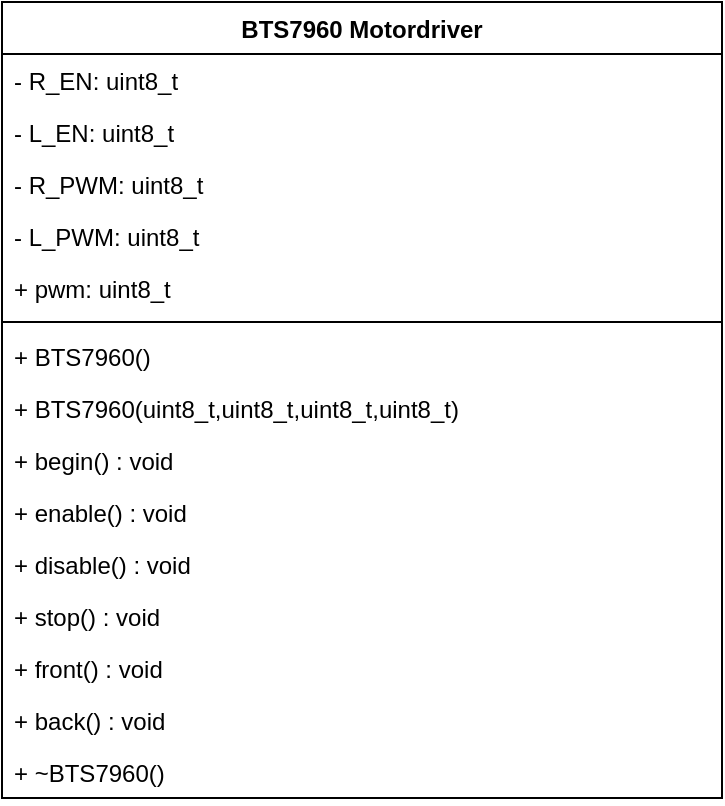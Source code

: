 <mxfile version="20.8.3" type="device"><diagram id="a71T-juBMoafBvRGee85" name="Page-1"><mxGraphModel dx="522" dy="530" grid="1" gridSize="10" guides="1" tooltips="1" connect="1" arrows="1" fold="1" page="1" pageScale="1" pageWidth="827" pageHeight="1169" math="0" shadow="0"><root><mxCell id="0"/><mxCell id="1" parent="0"/><mxCell id="zY99CA9iGtrf4-XB8l42-1" value="BTS7960 Motordriver" style="swimlane;fontStyle=1;align=center;verticalAlign=top;childLayout=stackLayout;horizontal=1;startSize=26;horizontalStack=0;resizeParent=1;resizeParentMax=0;resizeLast=0;collapsible=1;marginBottom=0;" parent="1" vertex="1"><mxGeometry x="310" y="100" width="360" height="398" as="geometry"/></mxCell><mxCell id="zY99CA9iGtrf4-XB8l42-2" value="- R_EN: uint8_t" style="text;strokeColor=none;fillColor=none;align=left;verticalAlign=top;spacingLeft=4;spacingRight=4;overflow=hidden;rotatable=0;points=[[0,0.5],[1,0.5]];portConstraint=eastwest;" parent="zY99CA9iGtrf4-XB8l42-1" vertex="1"><mxGeometry y="26" width="360" height="26" as="geometry"/></mxCell><mxCell id="zY99CA9iGtrf4-XB8l42-5" value="- L_EN: uint8_t" style="text;strokeColor=none;fillColor=none;align=left;verticalAlign=top;spacingLeft=4;spacingRight=4;overflow=hidden;rotatable=0;points=[[0,0.5],[1,0.5]];portConstraint=eastwest;" parent="zY99CA9iGtrf4-XB8l42-1" vertex="1"><mxGeometry y="52" width="360" height="26" as="geometry"/></mxCell><mxCell id="zY99CA9iGtrf4-XB8l42-6" value="- R_PWM: uint8_t" style="text;strokeColor=none;fillColor=none;align=left;verticalAlign=top;spacingLeft=4;spacingRight=4;overflow=hidden;rotatable=0;points=[[0,0.5],[1,0.5]];portConstraint=eastwest;" parent="zY99CA9iGtrf4-XB8l42-1" vertex="1"><mxGeometry y="78" width="360" height="26" as="geometry"/></mxCell><mxCell id="zY99CA9iGtrf4-XB8l42-7" value="- L_PWM: uint8_t" style="text;strokeColor=none;fillColor=none;align=left;verticalAlign=top;spacingLeft=4;spacingRight=4;overflow=hidden;rotatable=0;points=[[0,0.5],[1,0.5]];portConstraint=eastwest;" parent="zY99CA9iGtrf4-XB8l42-1" vertex="1"><mxGeometry y="104" width="360" height="26" as="geometry"/></mxCell><mxCell id="zY99CA9iGtrf4-XB8l42-8" value="+ pwm: uint8_t" style="text;strokeColor=none;fillColor=none;align=left;verticalAlign=top;spacingLeft=4;spacingRight=4;overflow=hidden;rotatable=0;points=[[0,0.5],[1,0.5]];portConstraint=eastwest;" parent="zY99CA9iGtrf4-XB8l42-1" vertex="1"><mxGeometry y="130" width="360" height="26" as="geometry"/></mxCell><mxCell id="zY99CA9iGtrf4-XB8l42-3" value="" style="line;strokeWidth=1;fillColor=none;align=left;verticalAlign=middle;spacingTop=-1;spacingLeft=3;spacingRight=3;rotatable=0;labelPosition=right;points=[];portConstraint=eastwest;strokeColor=inherit;" parent="zY99CA9iGtrf4-XB8l42-1" vertex="1"><mxGeometry y="156" width="360" height="8" as="geometry"/></mxCell><mxCell id="zY99CA9iGtrf4-XB8l42-4" value="+ BTS7960()" style="text;strokeColor=none;fillColor=none;align=left;verticalAlign=top;spacingLeft=4;spacingRight=4;overflow=hidden;rotatable=0;points=[[0,0.5],[1,0.5]];portConstraint=eastwest;" parent="zY99CA9iGtrf4-XB8l42-1" vertex="1"><mxGeometry y="164" width="360" height="26" as="geometry"/></mxCell><mxCell id="zY99CA9iGtrf4-XB8l42-10" value="+ BTS7960(uint8_t,uint8_t,uint8_t,uint8_t)" style="text;strokeColor=none;fillColor=none;align=left;verticalAlign=top;spacingLeft=4;spacingRight=4;overflow=hidden;rotatable=0;points=[[0,0.5],[1,0.5]];portConstraint=eastwest;" parent="zY99CA9iGtrf4-XB8l42-1" vertex="1"><mxGeometry y="190" width="360" height="26" as="geometry"/></mxCell><mxCell id="zY99CA9iGtrf4-XB8l42-13" value="+ begin() : void" style="text;strokeColor=none;fillColor=none;align=left;verticalAlign=top;spacingLeft=4;spacingRight=4;overflow=hidden;rotatable=0;points=[[0,0.5],[1,0.5]];portConstraint=eastwest;" parent="zY99CA9iGtrf4-XB8l42-1" vertex="1"><mxGeometry y="216" width="360" height="26" as="geometry"/></mxCell><mxCell id="zY99CA9iGtrf4-XB8l42-14" value="+ enable() : void" style="text;strokeColor=none;fillColor=none;align=left;verticalAlign=top;spacingLeft=4;spacingRight=4;overflow=hidden;rotatable=0;points=[[0,0.5],[1,0.5]];portConstraint=eastwest;" parent="zY99CA9iGtrf4-XB8l42-1" vertex="1"><mxGeometry y="242" width="360" height="26" as="geometry"/></mxCell><mxCell id="zY99CA9iGtrf4-XB8l42-15" value="+ disable() : void" style="text;strokeColor=none;fillColor=none;align=left;verticalAlign=top;spacingLeft=4;spacingRight=4;overflow=hidden;rotatable=0;points=[[0,0.5],[1,0.5]];portConstraint=eastwest;" parent="zY99CA9iGtrf4-XB8l42-1" vertex="1"><mxGeometry y="268" width="360" height="26" as="geometry"/></mxCell><mxCell id="zY99CA9iGtrf4-XB8l42-16" value="+ stop() : void" style="text;strokeColor=none;fillColor=none;align=left;verticalAlign=top;spacingLeft=4;spacingRight=4;overflow=hidden;rotatable=0;points=[[0,0.5],[1,0.5]];portConstraint=eastwest;" parent="zY99CA9iGtrf4-XB8l42-1" vertex="1"><mxGeometry y="294" width="360" height="26" as="geometry"/></mxCell><mxCell id="zY99CA9iGtrf4-XB8l42-17" value="+ front() : void" style="text;strokeColor=none;fillColor=none;align=left;verticalAlign=top;spacingLeft=4;spacingRight=4;overflow=hidden;rotatable=0;points=[[0,0.5],[1,0.5]];portConstraint=eastwest;" parent="zY99CA9iGtrf4-XB8l42-1" vertex="1"><mxGeometry y="320" width="360" height="26" as="geometry"/></mxCell><mxCell id="zY99CA9iGtrf4-XB8l42-18" value="+ back() : void" style="text;strokeColor=none;fillColor=none;align=left;verticalAlign=top;spacingLeft=4;spacingRight=4;overflow=hidden;rotatable=0;points=[[0,0.5],[1,0.5]];portConstraint=eastwest;" parent="zY99CA9iGtrf4-XB8l42-1" vertex="1"><mxGeometry y="346" width="360" height="26" as="geometry"/></mxCell><mxCell id="zY99CA9iGtrf4-XB8l42-12" value="+ ~BTS7960()" style="text;strokeColor=none;fillColor=none;align=left;verticalAlign=top;spacingLeft=4;spacingRight=4;overflow=hidden;rotatable=0;points=[[0,0.5],[1,0.5]];portConstraint=eastwest;" parent="zY99CA9iGtrf4-XB8l42-1" vertex="1"><mxGeometry y="372" width="360" height="26" as="geometry"/></mxCell></root></mxGraphModel></diagram></mxfile>